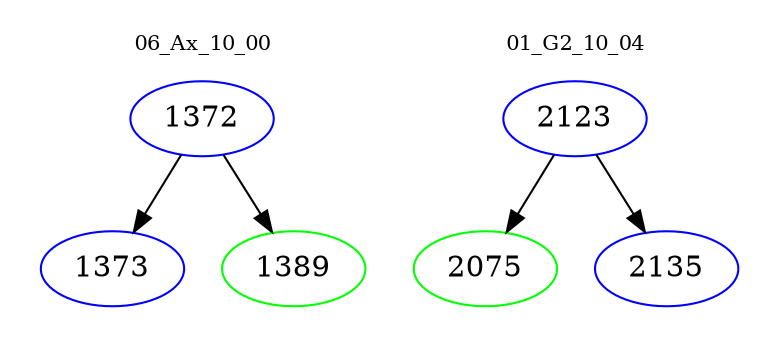 digraph{
subgraph cluster_0 {
color = white
label = "06_Ax_10_00";
fontsize=10;
T0_1372 [label="1372", color="blue"]
T0_1372 -> T0_1373 [color="black"]
T0_1373 [label="1373", color="blue"]
T0_1372 -> T0_1389 [color="black"]
T0_1389 [label="1389", color="green"]
}
subgraph cluster_1 {
color = white
label = "01_G2_10_04";
fontsize=10;
T1_2123 [label="2123", color="blue"]
T1_2123 -> T1_2075 [color="black"]
T1_2075 [label="2075", color="green"]
T1_2123 -> T1_2135 [color="black"]
T1_2135 [label="2135", color="blue"]
}
}
